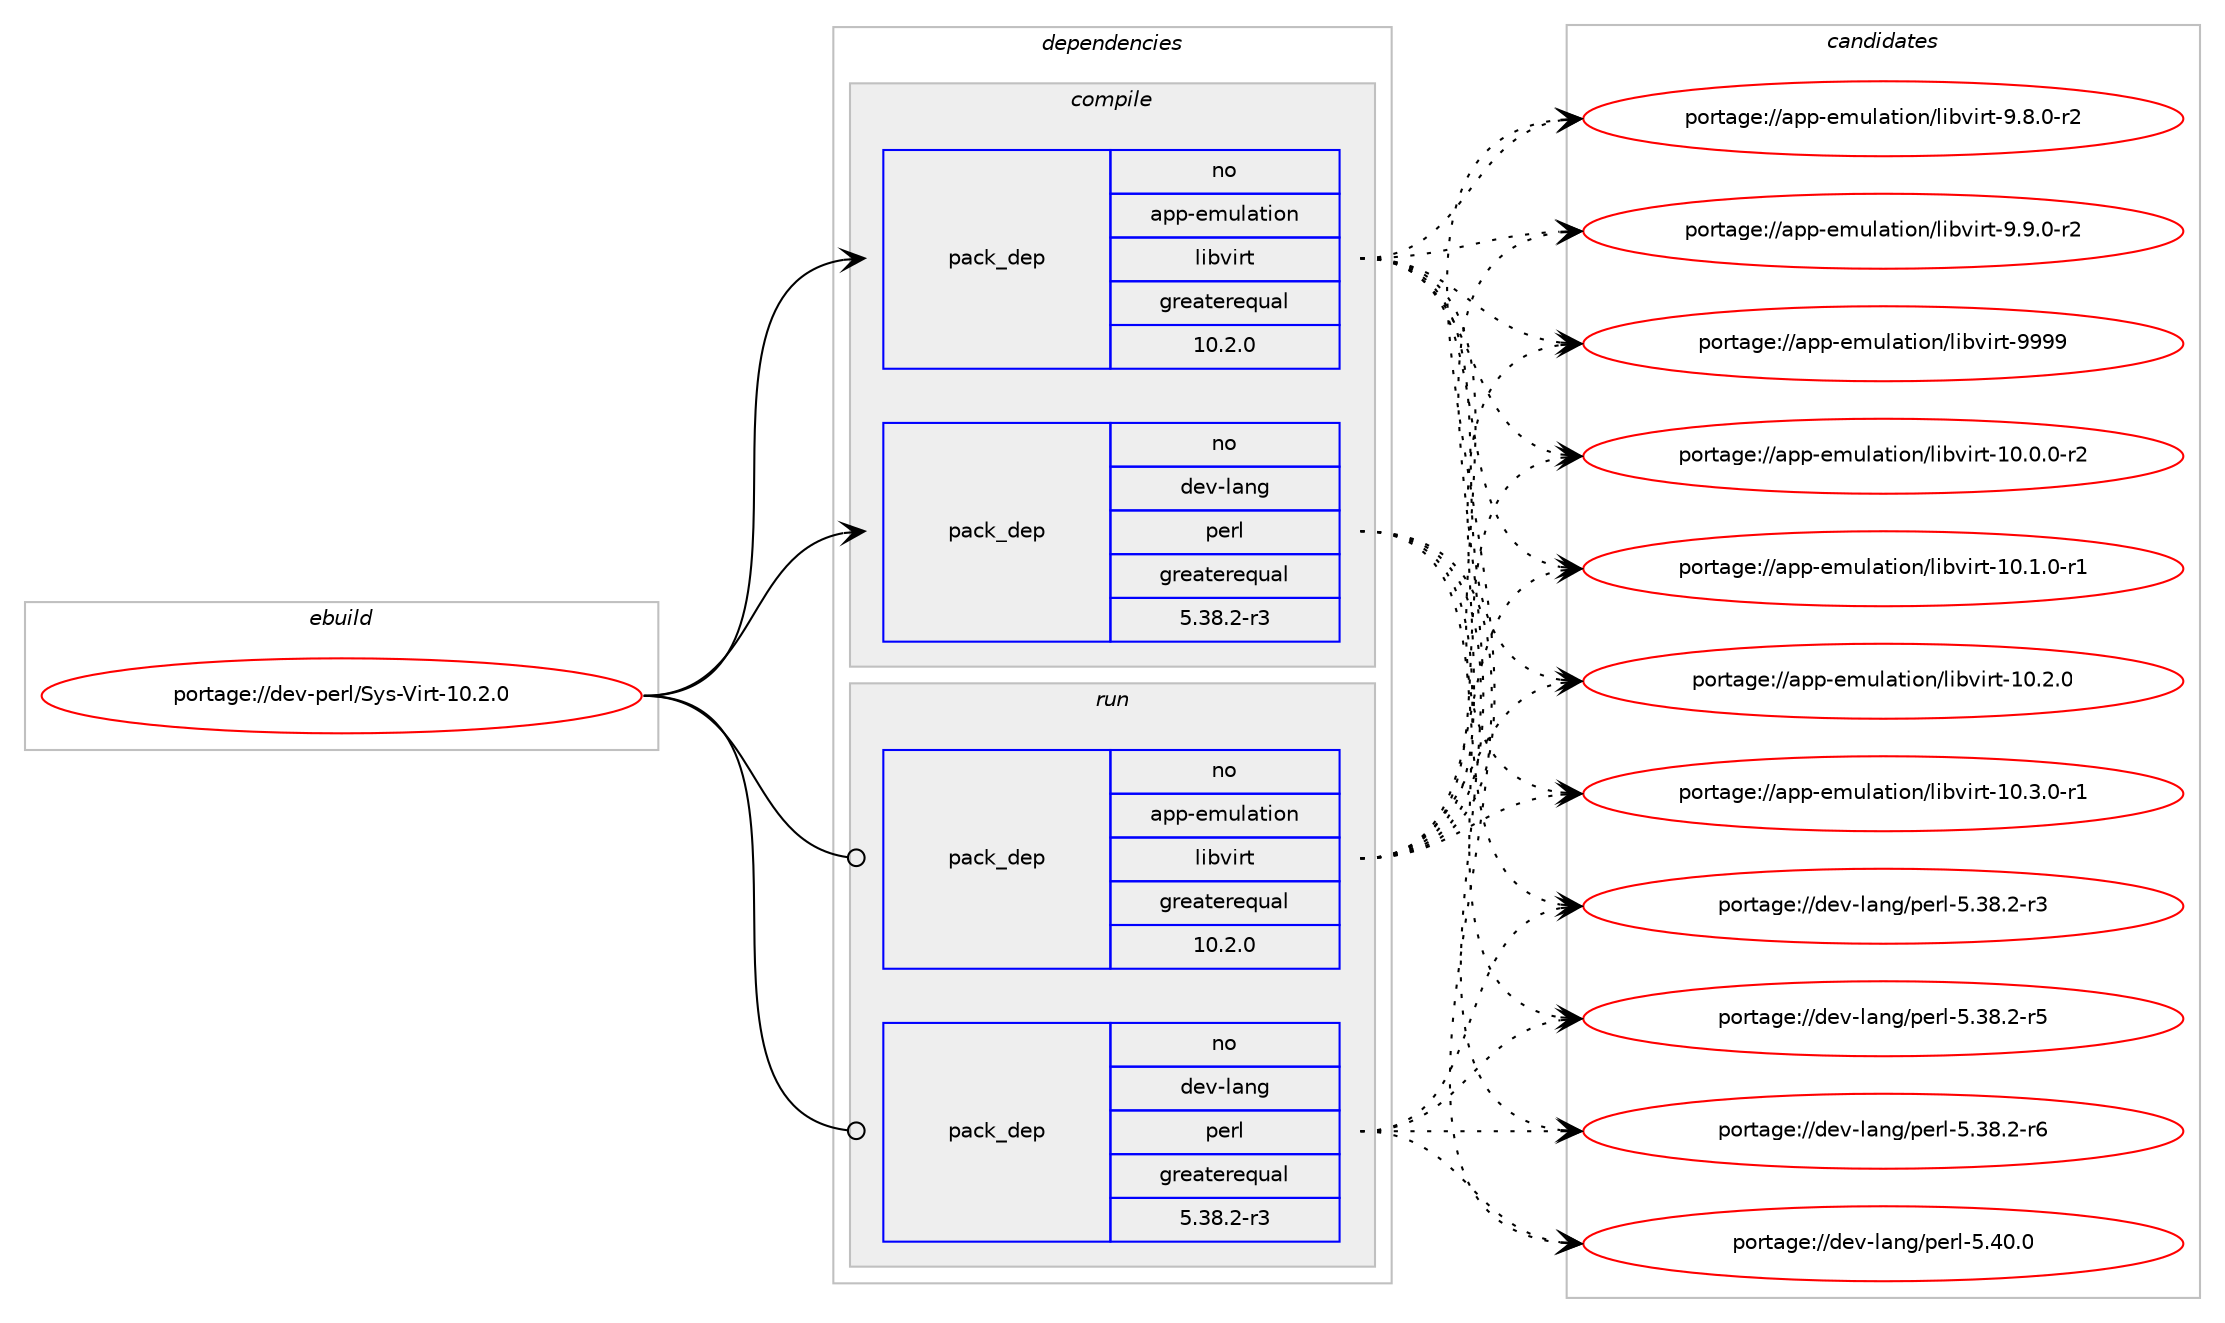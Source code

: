 digraph prolog {

# *************
# Graph options
# *************

newrank=true;
concentrate=true;
compound=true;
graph [rankdir=LR,fontname=Helvetica,fontsize=10,ranksep=1.5];#, ranksep=2.5, nodesep=0.2];
edge  [arrowhead=vee];
node  [fontname=Helvetica,fontsize=10];

# **********
# The ebuild
# **********

subgraph cluster_leftcol {
color=gray;
rank=same;
label=<<i>ebuild</i>>;
id [label="portage://dev-perl/Sys-Virt-10.2.0", color=red, width=4, href="../dev-perl/Sys-Virt-10.2.0.svg"];
}

# ****************
# The dependencies
# ****************

subgraph cluster_midcol {
color=gray;
label=<<i>dependencies</i>>;
subgraph cluster_compile {
fillcolor="#eeeeee";
style=filled;
label=<<i>compile</i>>;
subgraph pack38266 {
dependency68611 [label=<<TABLE BORDER="0" CELLBORDER="1" CELLSPACING="0" CELLPADDING="4" WIDTH="220"><TR><TD ROWSPAN="6" CELLPADDING="30">pack_dep</TD></TR><TR><TD WIDTH="110">no</TD></TR><TR><TD>app-emulation</TD></TR><TR><TD>libvirt</TD></TR><TR><TD>greaterequal</TD></TR><TR><TD>10.2.0</TD></TR></TABLE>>, shape=none, color=blue];
}
id:e -> dependency68611:w [weight=20,style="solid",arrowhead="vee"];
subgraph pack38267 {
dependency68612 [label=<<TABLE BORDER="0" CELLBORDER="1" CELLSPACING="0" CELLPADDING="4" WIDTH="220"><TR><TD ROWSPAN="6" CELLPADDING="30">pack_dep</TD></TR><TR><TD WIDTH="110">no</TD></TR><TR><TD>dev-lang</TD></TR><TR><TD>perl</TD></TR><TR><TD>greaterequal</TD></TR><TR><TD>5.38.2-r3</TD></TR></TABLE>>, shape=none, color=blue];
}
id:e -> dependency68612:w [weight=20,style="solid",arrowhead="vee"];
}
subgraph cluster_compileandrun {
fillcolor="#eeeeee";
style=filled;
label=<<i>compile and run</i>>;
}
subgraph cluster_run {
fillcolor="#eeeeee";
style=filled;
label=<<i>run</i>>;
subgraph pack38268 {
dependency68613 [label=<<TABLE BORDER="0" CELLBORDER="1" CELLSPACING="0" CELLPADDING="4" WIDTH="220"><TR><TD ROWSPAN="6" CELLPADDING="30">pack_dep</TD></TR><TR><TD WIDTH="110">no</TD></TR><TR><TD>app-emulation</TD></TR><TR><TD>libvirt</TD></TR><TR><TD>greaterequal</TD></TR><TR><TD>10.2.0</TD></TR></TABLE>>, shape=none, color=blue];
}
id:e -> dependency68613:w [weight=20,style="solid",arrowhead="odot"];
subgraph pack38269 {
dependency68614 [label=<<TABLE BORDER="0" CELLBORDER="1" CELLSPACING="0" CELLPADDING="4" WIDTH="220"><TR><TD ROWSPAN="6" CELLPADDING="30">pack_dep</TD></TR><TR><TD WIDTH="110">no</TD></TR><TR><TD>dev-lang</TD></TR><TR><TD>perl</TD></TR><TR><TD>greaterequal</TD></TR><TR><TD>5.38.2-r3</TD></TR></TABLE>>, shape=none, color=blue];
}
id:e -> dependency68614:w [weight=20,style="solid",arrowhead="odot"];
# *** BEGIN UNKNOWN DEPENDENCY TYPE (TODO) ***
# id -> package_dependency(portage://dev-perl/Sys-Virt-10.2.0,run,no,dev-lang,perl,none,[,,],any_same_slot,[])
# *** END UNKNOWN DEPENDENCY TYPE (TODO) ***

}
}

# **************
# The candidates
# **************

subgraph cluster_choices {
rank=same;
color=gray;
label=<<i>candidates</i>>;

subgraph choice38266 {
color=black;
nodesep=1;
choice9711211245101109117108971161051111104710810598118105114116454948464846484511450 [label="portage://app-emulation/libvirt-10.0.0-r2", color=red, width=4,href="../app-emulation/libvirt-10.0.0-r2.svg"];
choice9711211245101109117108971161051111104710810598118105114116454948464946484511449 [label="portage://app-emulation/libvirt-10.1.0-r1", color=red, width=4,href="../app-emulation/libvirt-10.1.0-r1.svg"];
choice971121124510110911710897116105111110471081059811810511411645494846504648 [label="portage://app-emulation/libvirt-10.2.0", color=red, width=4,href="../app-emulation/libvirt-10.2.0.svg"];
choice9711211245101109117108971161051111104710810598118105114116454948465146484511449 [label="portage://app-emulation/libvirt-10.3.0-r1", color=red, width=4,href="../app-emulation/libvirt-10.3.0-r1.svg"];
choice97112112451011091171089711610511111047108105981181051141164557465646484511450 [label="portage://app-emulation/libvirt-9.8.0-r2", color=red, width=4,href="../app-emulation/libvirt-9.8.0-r2.svg"];
choice97112112451011091171089711610511111047108105981181051141164557465746484511450 [label="portage://app-emulation/libvirt-9.9.0-r2", color=red, width=4,href="../app-emulation/libvirt-9.9.0-r2.svg"];
choice97112112451011091171089711610511111047108105981181051141164557575757 [label="portage://app-emulation/libvirt-9999", color=red, width=4,href="../app-emulation/libvirt-9999.svg"];
dependency68611:e -> choice9711211245101109117108971161051111104710810598118105114116454948464846484511450:w [style=dotted,weight="100"];
dependency68611:e -> choice9711211245101109117108971161051111104710810598118105114116454948464946484511449:w [style=dotted,weight="100"];
dependency68611:e -> choice971121124510110911710897116105111110471081059811810511411645494846504648:w [style=dotted,weight="100"];
dependency68611:e -> choice9711211245101109117108971161051111104710810598118105114116454948465146484511449:w [style=dotted,weight="100"];
dependency68611:e -> choice97112112451011091171089711610511111047108105981181051141164557465646484511450:w [style=dotted,weight="100"];
dependency68611:e -> choice97112112451011091171089711610511111047108105981181051141164557465746484511450:w [style=dotted,weight="100"];
dependency68611:e -> choice97112112451011091171089711610511111047108105981181051141164557575757:w [style=dotted,weight="100"];
}
subgraph choice38267 {
color=black;
nodesep=1;
choice100101118451089711010347112101114108455346515646504511451 [label="portage://dev-lang/perl-5.38.2-r3", color=red, width=4,href="../dev-lang/perl-5.38.2-r3.svg"];
choice100101118451089711010347112101114108455346515646504511453 [label="portage://dev-lang/perl-5.38.2-r5", color=red, width=4,href="../dev-lang/perl-5.38.2-r5.svg"];
choice100101118451089711010347112101114108455346515646504511454 [label="portage://dev-lang/perl-5.38.2-r6", color=red, width=4,href="../dev-lang/perl-5.38.2-r6.svg"];
choice10010111845108971101034711210111410845534652484648 [label="portage://dev-lang/perl-5.40.0", color=red, width=4,href="../dev-lang/perl-5.40.0.svg"];
dependency68612:e -> choice100101118451089711010347112101114108455346515646504511451:w [style=dotted,weight="100"];
dependency68612:e -> choice100101118451089711010347112101114108455346515646504511453:w [style=dotted,weight="100"];
dependency68612:e -> choice100101118451089711010347112101114108455346515646504511454:w [style=dotted,weight="100"];
dependency68612:e -> choice10010111845108971101034711210111410845534652484648:w [style=dotted,weight="100"];
}
subgraph choice38268 {
color=black;
nodesep=1;
choice9711211245101109117108971161051111104710810598118105114116454948464846484511450 [label="portage://app-emulation/libvirt-10.0.0-r2", color=red, width=4,href="../app-emulation/libvirt-10.0.0-r2.svg"];
choice9711211245101109117108971161051111104710810598118105114116454948464946484511449 [label="portage://app-emulation/libvirt-10.1.0-r1", color=red, width=4,href="../app-emulation/libvirt-10.1.0-r1.svg"];
choice971121124510110911710897116105111110471081059811810511411645494846504648 [label="portage://app-emulation/libvirt-10.2.0", color=red, width=4,href="../app-emulation/libvirt-10.2.0.svg"];
choice9711211245101109117108971161051111104710810598118105114116454948465146484511449 [label="portage://app-emulation/libvirt-10.3.0-r1", color=red, width=4,href="../app-emulation/libvirt-10.3.0-r1.svg"];
choice97112112451011091171089711610511111047108105981181051141164557465646484511450 [label="portage://app-emulation/libvirt-9.8.0-r2", color=red, width=4,href="../app-emulation/libvirt-9.8.0-r2.svg"];
choice97112112451011091171089711610511111047108105981181051141164557465746484511450 [label="portage://app-emulation/libvirt-9.9.0-r2", color=red, width=4,href="../app-emulation/libvirt-9.9.0-r2.svg"];
choice97112112451011091171089711610511111047108105981181051141164557575757 [label="portage://app-emulation/libvirt-9999", color=red, width=4,href="../app-emulation/libvirt-9999.svg"];
dependency68613:e -> choice9711211245101109117108971161051111104710810598118105114116454948464846484511450:w [style=dotted,weight="100"];
dependency68613:e -> choice9711211245101109117108971161051111104710810598118105114116454948464946484511449:w [style=dotted,weight="100"];
dependency68613:e -> choice971121124510110911710897116105111110471081059811810511411645494846504648:w [style=dotted,weight="100"];
dependency68613:e -> choice9711211245101109117108971161051111104710810598118105114116454948465146484511449:w [style=dotted,weight="100"];
dependency68613:e -> choice97112112451011091171089711610511111047108105981181051141164557465646484511450:w [style=dotted,weight="100"];
dependency68613:e -> choice97112112451011091171089711610511111047108105981181051141164557465746484511450:w [style=dotted,weight="100"];
dependency68613:e -> choice97112112451011091171089711610511111047108105981181051141164557575757:w [style=dotted,weight="100"];
}
subgraph choice38269 {
color=black;
nodesep=1;
choice100101118451089711010347112101114108455346515646504511451 [label="portage://dev-lang/perl-5.38.2-r3", color=red, width=4,href="../dev-lang/perl-5.38.2-r3.svg"];
choice100101118451089711010347112101114108455346515646504511453 [label="portage://dev-lang/perl-5.38.2-r5", color=red, width=4,href="../dev-lang/perl-5.38.2-r5.svg"];
choice100101118451089711010347112101114108455346515646504511454 [label="portage://dev-lang/perl-5.38.2-r6", color=red, width=4,href="../dev-lang/perl-5.38.2-r6.svg"];
choice10010111845108971101034711210111410845534652484648 [label="portage://dev-lang/perl-5.40.0", color=red, width=4,href="../dev-lang/perl-5.40.0.svg"];
dependency68614:e -> choice100101118451089711010347112101114108455346515646504511451:w [style=dotted,weight="100"];
dependency68614:e -> choice100101118451089711010347112101114108455346515646504511453:w [style=dotted,weight="100"];
dependency68614:e -> choice100101118451089711010347112101114108455346515646504511454:w [style=dotted,weight="100"];
dependency68614:e -> choice10010111845108971101034711210111410845534652484648:w [style=dotted,weight="100"];
}
}

}
